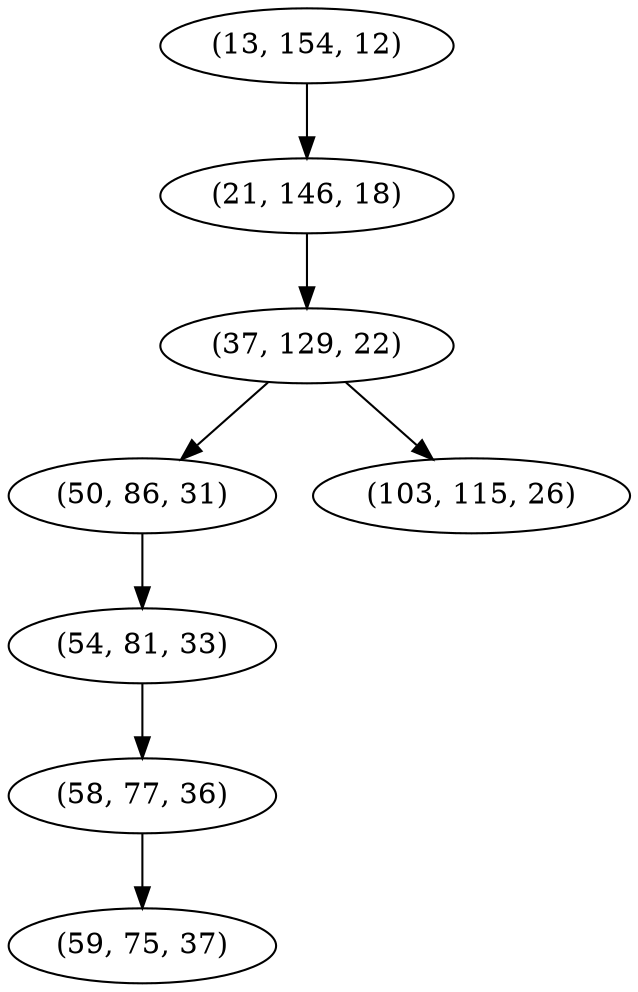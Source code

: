digraph tree {
    "(13, 154, 12)";
    "(21, 146, 18)";
    "(37, 129, 22)";
    "(50, 86, 31)";
    "(54, 81, 33)";
    "(58, 77, 36)";
    "(59, 75, 37)";
    "(103, 115, 26)";
    "(13, 154, 12)" -> "(21, 146, 18)";
    "(21, 146, 18)" -> "(37, 129, 22)";
    "(37, 129, 22)" -> "(50, 86, 31)";
    "(37, 129, 22)" -> "(103, 115, 26)";
    "(50, 86, 31)" -> "(54, 81, 33)";
    "(54, 81, 33)" -> "(58, 77, 36)";
    "(58, 77, 36)" -> "(59, 75, 37)";
}

